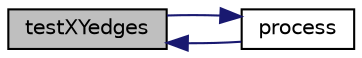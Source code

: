 digraph "testXYedges"
{
  edge [fontname="Helvetica",fontsize="10",labelfontname="Helvetica",labelfontsize="10"];
  node [fontname="Helvetica",fontsize="10",shape=record];
  rankdir="LR";
  Node62 [label="testXYedges",height=0.2,width=0.4,color="black", fillcolor="grey75", style="filled", fontcolor="black"];
  Node62 -> Node63 [dir="back",color="midnightblue",fontsize="10",style="solid",fontname="Helvetica"];
  Node63 [label="process",height=0.2,width=0.4,color="black", fillcolor="white", style="filled",URL="$testXYedges_8c.html#a64f11fc66ebfd7c358be13b12d3f4e91"];
  Node63 -> Node62 [dir="back",color="midnightblue",fontsize="10",style="solid",fontname="Helvetica"];
}
